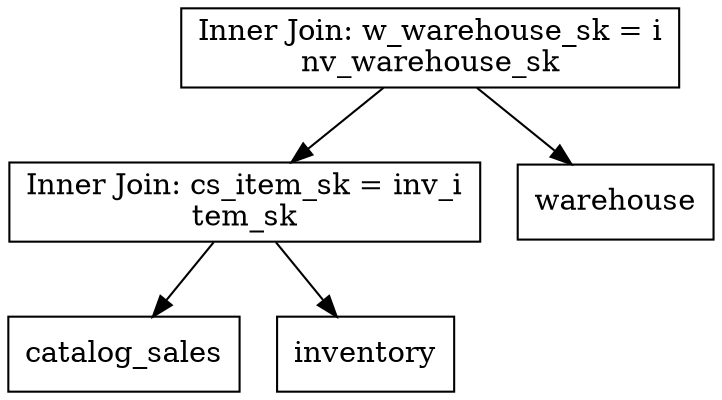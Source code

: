 digraph G {

node0 [shape=box; label="Inner Join: w_warehouse_sk = i\nnv_warehouse_sk"];
	node0 -> node0_0;
node0_0 [shape=box; label="Inner Join: cs_item_sk = inv_i\ntem_sk"];
	node0_0 -> node0_0_0;
node0_0_0 [shape=box; label="catalog_sales"];
	node0_0 -> node0_0_1;
node0_0_1 [shape=box; label="inventory"];
	node0 -> node0_1;
node0_1 [shape=box; label="warehouse"];
}

